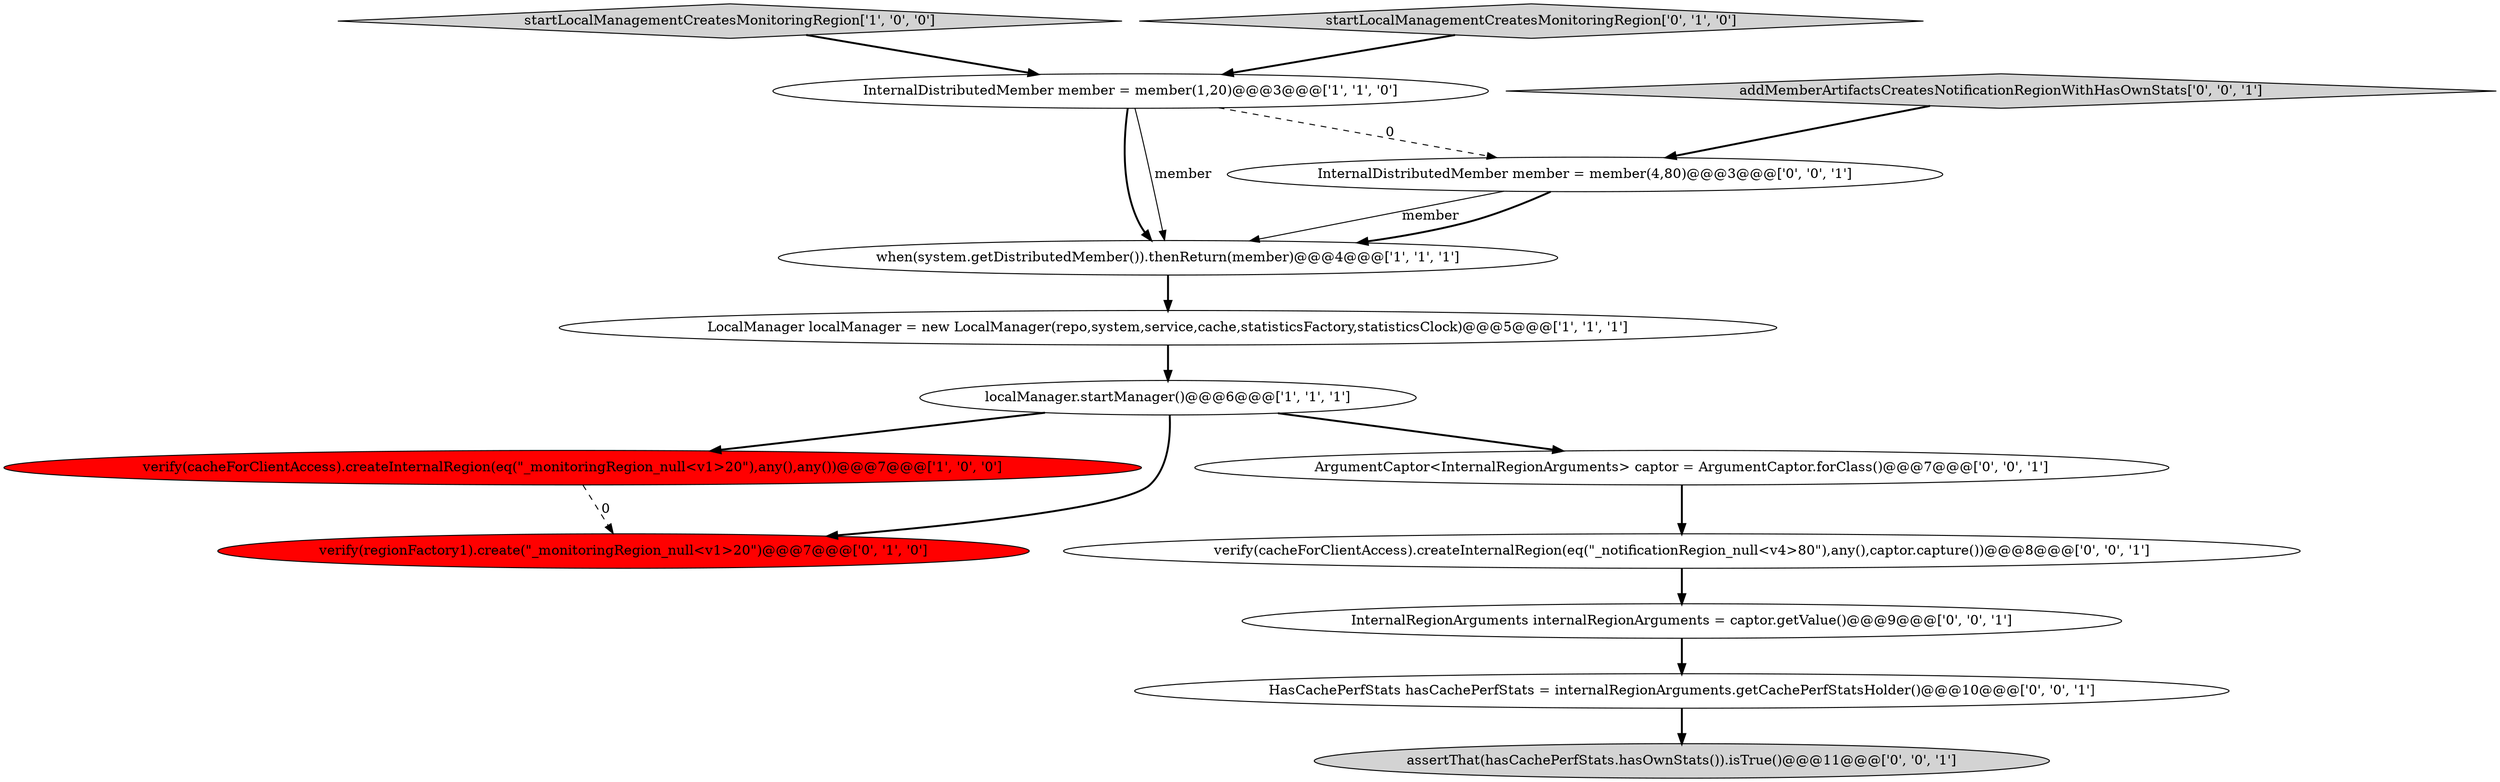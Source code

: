 digraph {
0 [style = filled, label = "startLocalManagementCreatesMonitoringRegion['1', '0', '0']", fillcolor = lightgray, shape = diamond image = "AAA0AAABBB1BBB"];
3 [style = filled, label = "when(system.getDistributedMember()).thenReturn(member)@@@4@@@['1', '1', '1']", fillcolor = white, shape = ellipse image = "AAA0AAABBB1BBB"];
6 [style = filled, label = "startLocalManagementCreatesMonitoringRegion['0', '1', '0']", fillcolor = lightgray, shape = diamond image = "AAA0AAABBB2BBB"];
2 [style = filled, label = "LocalManager localManager = new LocalManager(repo,system,service,cache,statisticsFactory,statisticsClock)@@@5@@@['1', '1', '1']", fillcolor = white, shape = ellipse image = "AAA0AAABBB1BBB"];
8 [style = filled, label = "InternalDistributedMember member = member(4,80)@@@3@@@['0', '0', '1']", fillcolor = white, shape = ellipse image = "AAA0AAABBB3BBB"];
4 [style = filled, label = "localManager.startManager()@@@6@@@['1', '1', '1']", fillcolor = white, shape = ellipse image = "AAA0AAABBB1BBB"];
12 [style = filled, label = "verify(cacheForClientAccess).createInternalRegion(eq(\"_notificationRegion_null<v4>80\"),any(),captor.capture())@@@8@@@['0', '0', '1']", fillcolor = white, shape = ellipse image = "AAA0AAABBB3BBB"];
1 [style = filled, label = "InternalDistributedMember member = member(1,20)@@@3@@@['1', '1', '0']", fillcolor = white, shape = ellipse image = "AAA0AAABBB1BBB"];
5 [style = filled, label = "verify(cacheForClientAccess).createInternalRegion(eq(\"_monitoringRegion_null<v1>20\"),any(),any())@@@7@@@['1', '0', '0']", fillcolor = red, shape = ellipse image = "AAA1AAABBB1BBB"];
7 [style = filled, label = "verify(regionFactory1).create(\"_monitoringRegion_null<v1>20\")@@@7@@@['0', '1', '0']", fillcolor = red, shape = ellipse image = "AAA1AAABBB2BBB"];
10 [style = filled, label = "ArgumentCaptor<InternalRegionArguments> captor = ArgumentCaptor.forClass()@@@7@@@['0', '0', '1']", fillcolor = white, shape = ellipse image = "AAA0AAABBB3BBB"];
11 [style = filled, label = "addMemberArtifactsCreatesNotificationRegionWithHasOwnStats['0', '0', '1']", fillcolor = lightgray, shape = diamond image = "AAA0AAABBB3BBB"];
13 [style = filled, label = "InternalRegionArguments internalRegionArguments = captor.getValue()@@@9@@@['0', '0', '1']", fillcolor = white, shape = ellipse image = "AAA0AAABBB3BBB"];
14 [style = filled, label = "assertThat(hasCachePerfStats.hasOwnStats()).isTrue()@@@11@@@['0', '0', '1']", fillcolor = lightgray, shape = ellipse image = "AAA0AAABBB3BBB"];
9 [style = filled, label = "HasCachePerfStats hasCachePerfStats = internalRegionArguments.getCachePerfStatsHolder()@@@10@@@['0', '0', '1']", fillcolor = white, shape = ellipse image = "AAA0AAABBB3BBB"];
1->3 [style = bold, label=""];
4->10 [style = bold, label=""];
6->1 [style = bold, label=""];
12->13 [style = bold, label=""];
11->8 [style = bold, label=""];
1->8 [style = dashed, label="0"];
13->9 [style = bold, label=""];
5->7 [style = dashed, label="0"];
3->2 [style = bold, label=""];
1->3 [style = solid, label="member"];
8->3 [style = solid, label="member"];
2->4 [style = bold, label=""];
4->5 [style = bold, label=""];
0->1 [style = bold, label=""];
10->12 [style = bold, label=""];
4->7 [style = bold, label=""];
8->3 [style = bold, label=""];
9->14 [style = bold, label=""];
}
